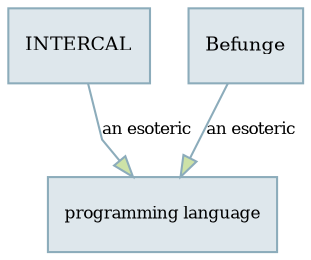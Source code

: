digraph G {
        root="";
        //size="11,8";
        //len="10";
        pack="1";
        packmode="node";
        normalize="1";
        splines="polyline";
        concentrate="false";
        overlap="false";
        pack="false";
        node [color="#8cacbb", style="filled", shape="box", 
              fontname="", fillcolor="#dee7ec",
              fontcolor="#000000",
              fontsize="8"];
        edge [color="#8cacbb", shape="normal", fontname="",
              fillcolor="#cde2a7", fontcolor="#000000",
              fontsize="8"];
        "INTERCAL" [fontsize="9", tooltip=""];
"Befunge" [fontsize="9", tooltip=""];
"Befunge" -> "programming language" [label="an esoteric"];
"INTERCAL" -> "programming language" [label="an esoteric"];
}
